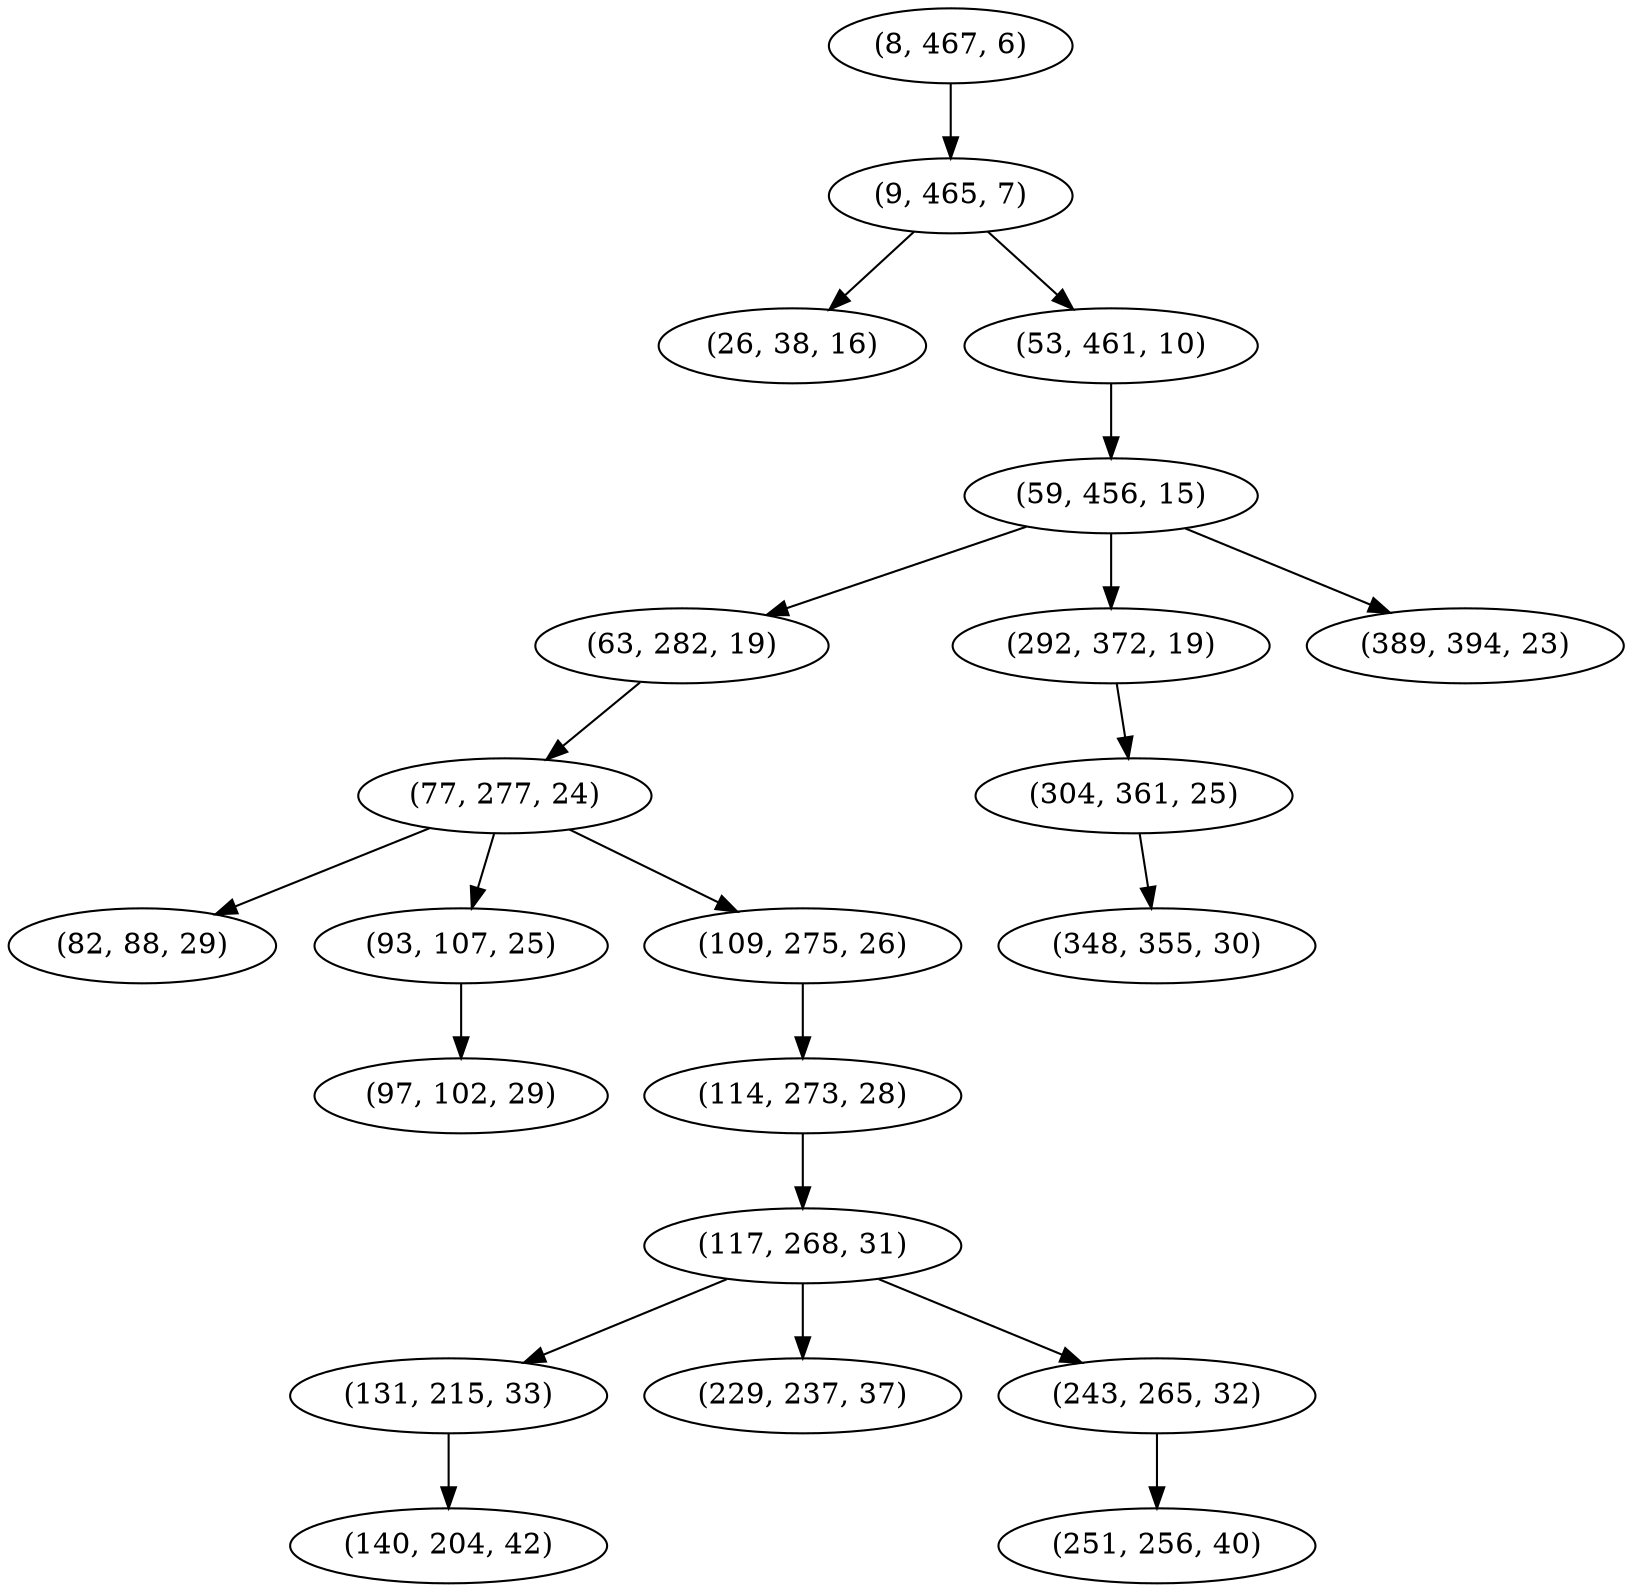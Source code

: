 digraph tree {
    "(8, 467, 6)";
    "(9, 465, 7)";
    "(26, 38, 16)";
    "(53, 461, 10)";
    "(59, 456, 15)";
    "(63, 282, 19)";
    "(77, 277, 24)";
    "(82, 88, 29)";
    "(93, 107, 25)";
    "(97, 102, 29)";
    "(109, 275, 26)";
    "(114, 273, 28)";
    "(117, 268, 31)";
    "(131, 215, 33)";
    "(140, 204, 42)";
    "(229, 237, 37)";
    "(243, 265, 32)";
    "(251, 256, 40)";
    "(292, 372, 19)";
    "(304, 361, 25)";
    "(348, 355, 30)";
    "(389, 394, 23)";
    "(8, 467, 6)" -> "(9, 465, 7)";
    "(9, 465, 7)" -> "(26, 38, 16)";
    "(9, 465, 7)" -> "(53, 461, 10)";
    "(53, 461, 10)" -> "(59, 456, 15)";
    "(59, 456, 15)" -> "(63, 282, 19)";
    "(59, 456, 15)" -> "(292, 372, 19)";
    "(59, 456, 15)" -> "(389, 394, 23)";
    "(63, 282, 19)" -> "(77, 277, 24)";
    "(77, 277, 24)" -> "(82, 88, 29)";
    "(77, 277, 24)" -> "(93, 107, 25)";
    "(77, 277, 24)" -> "(109, 275, 26)";
    "(93, 107, 25)" -> "(97, 102, 29)";
    "(109, 275, 26)" -> "(114, 273, 28)";
    "(114, 273, 28)" -> "(117, 268, 31)";
    "(117, 268, 31)" -> "(131, 215, 33)";
    "(117, 268, 31)" -> "(229, 237, 37)";
    "(117, 268, 31)" -> "(243, 265, 32)";
    "(131, 215, 33)" -> "(140, 204, 42)";
    "(243, 265, 32)" -> "(251, 256, 40)";
    "(292, 372, 19)" -> "(304, 361, 25)";
    "(304, 361, 25)" -> "(348, 355, 30)";
}
